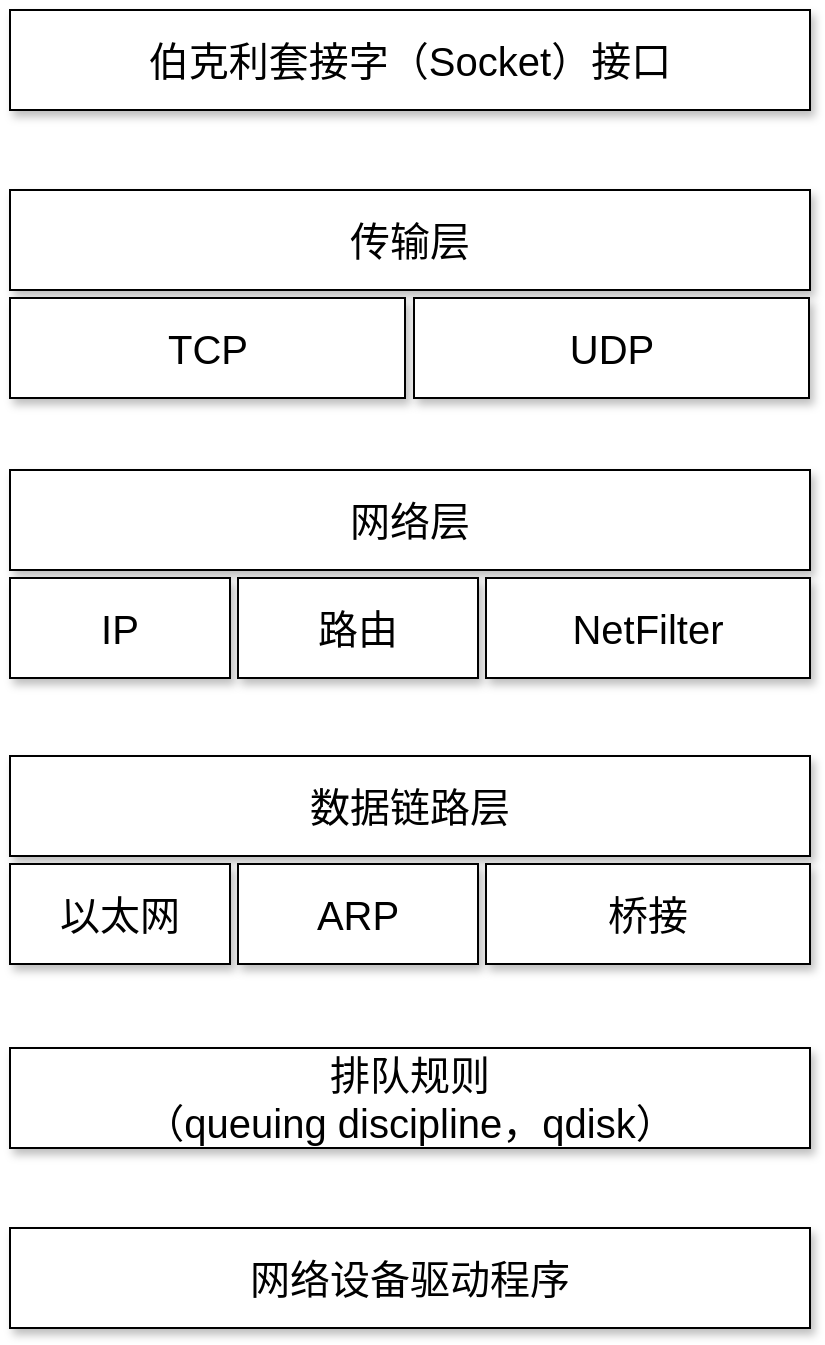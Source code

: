 <mxfile>
    <diagram id="l14nezjFhkmAgCZZq4Vt" name="Page-1">
        <mxGraphModel dx="1496" dy="611" grid="1" gridSize="10" guides="1" tooltips="1" connect="1" arrows="1" fold="1" page="1" pageScale="1" pageWidth="827" pageHeight="1169" math="0" shadow="0">
            <root>
                <mxCell id="0"/>
                <mxCell id="1" parent="0"/>
                <mxCell id="2" value="伯克利套接字（Socket）接口" style="rounded=0;whiteSpace=wrap;html=1;shadow=1;fontSize=20;" vertex="1" parent="1">
                    <mxGeometry x="160" y="80" width="400" height="50" as="geometry"/>
                </mxCell>
                <mxCell id="3" value="传输层" style="rounded=0;whiteSpace=wrap;html=1;shadow=1;fontSize=20;" vertex="1" parent="1">
                    <mxGeometry x="160" y="170" width="400" height="50" as="geometry"/>
                </mxCell>
                <mxCell id="5" value="TCP" style="rounded=0;whiteSpace=wrap;html=1;shadow=1;fontSize=20;" vertex="1" parent="1">
                    <mxGeometry x="160" y="224" width="197.5" height="50" as="geometry"/>
                </mxCell>
                <mxCell id="6" value="UDP" style="rounded=0;whiteSpace=wrap;html=1;shadow=1;fontSize=20;" vertex="1" parent="1">
                    <mxGeometry x="362" y="224" width="197.5" height="50" as="geometry"/>
                </mxCell>
                <mxCell id="7" value="网络层" style="rounded=0;whiteSpace=wrap;html=1;shadow=1;fontSize=20;" vertex="1" parent="1">
                    <mxGeometry x="160" y="310" width="400" height="50" as="geometry"/>
                </mxCell>
                <mxCell id="9" value="IP" style="rounded=0;whiteSpace=wrap;html=1;shadow=1;fontSize=20;" vertex="1" parent="1">
                    <mxGeometry x="160" y="364" width="110" height="50" as="geometry"/>
                </mxCell>
                <mxCell id="10" value="路由" style="rounded=0;whiteSpace=wrap;html=1;shadow=1;fontSize=20;" vertex="1" parent="1">
                    <mxGeometry x="274" y="364" width="120" height="50" as="geometry"/>
                </mxCell>
                <mxCell id="11" value="NetFilter" style="rounded=0;whiteSpace=wrap;html=1;shadow=1;fontSize=20;" vertex="1" parent="1">
                    <mxGeometry x="398" y="364" width="162" height="50" as="geometry"/>
                </mxCell>
                <mxCell id="12" value="数据链路层" style="rounded=0;whiteSpace=wrap;html=1;shadow=1;fontSize=20;" vertex="1" parent="1">
                    <mxGeometry x="160" y="453" width="400" height="50" as="geometry"/>
                </mxCell>
                <mxCell id="13" value="以太网" style="rounded=0;whiteSpace=wrap;html=1;shadow=1;fontSize=20;" vertex="1" parent="1">
                    <mxGeometry x="160" y="507" width="110" height="50" as="geometry"/>
                </mxCell>
                <mxCell id="14" value="ARP" style="rounded=0;whiteSpace=wrap;html=1;shadow=1;fontSize=20;" vertex="1" parent="1">
                    <mxGeometry x="274" y="507" width="120" height="50" as="geometry"/>
                </mxCell>
                <mxCell id="15" value="桥接" style="rounded=0;whiteSpace=wrap;html=1;shadow=1;fontSize=20;" vertex="1" parent="1">
                    <mxGeometry x="398" y="507" width="162" height="50" as="geometry"/>
                </mxCell>
                <mxCell id="16" value="排队规则&lt;br&gt;（queuing discipline，qdisk）" style="rounded=0;whiteSpace=wrap;html=1;shadow=1;fontSize=20;" vertex="1" parent="1">
                    <mxGeometry x="160" y="599" width="400" height="50" as="geometry"/>
                </mxCell>
                <mxCell id="17" value="网络设备驱动程序" style="rounded=0;whiteSpace=wrap;html=1;shadow=1;fontSize=20;" vertex="1" parent="1">
                    <mxGeometry x="160" y="689" width="400" height="50" as="geometry"/>
                </mxCell>
            </root>
        </mxGraphModel>
    </diagram>
</mxfile>